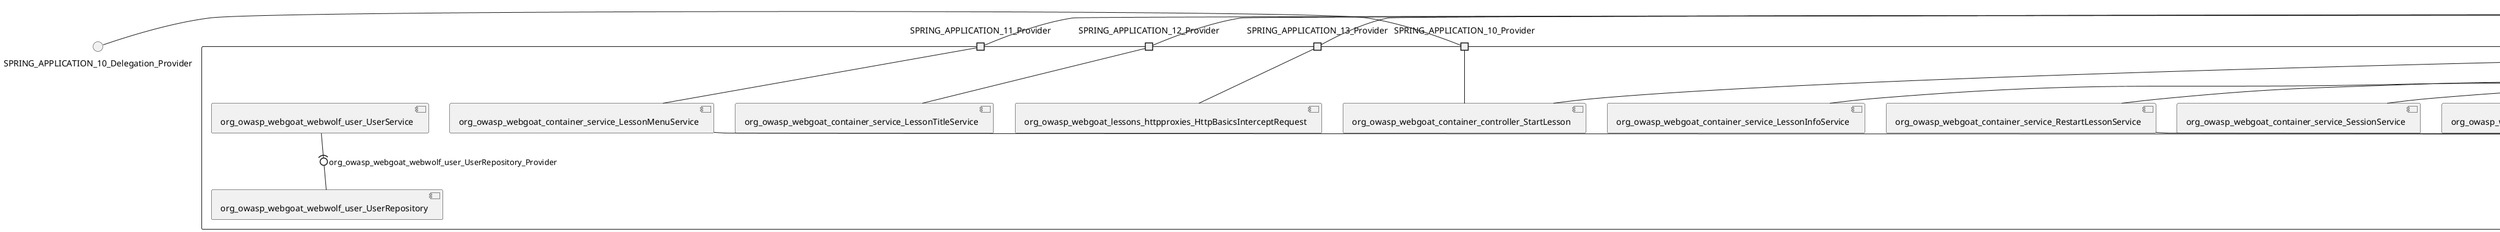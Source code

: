 @startuml
skinparam fixCircleLabelOverlapping true
skinparam componentStyle uml2
() SPRING_APPLICATION_10_Delegation_Provider
() SPRING_APPLICATION_11_Delegation_Provider
() SPRING_APPLICATION_12_Delegation_Provider
() SPRING_APPLICATION_13_Delegation_Provider
() SPRING_APPLICATION_14_Delegation_Provider
() SPRING_APPLICATION_15_Delegation_Provider
() SPRING_APPLICATION_16_Delegation_Provider
() SPRING_APPLICATION_2_Delegation_Provider
() SPRING_APPLICATION_3_Delegation_Provider
() SPRING_APPLICATION_4_Delegation_Provider
() SPRING_APPLICATION_5_Delegation_Provider
() SPRING_APPLICATION_6_Delegation_Provider
() SPRING_APPLICATION_7_Delegation_Provider
() SPRING_APPLICATION_8_Delegation_Provider
() SPRING_APPLICATION_9_Delegation_Provider
() SPRING_APPLICATION_BypassRestrictions_FieldRestrictions_POST_Delegation_Provider
() SPRING_APPLICATION_BypassRestrictions_frontendValidation_POST_Delegation_Provider
() SPRING_APPLICATION_ChromeDevTools_dummy_POST_Delegation_Provider
() SPRING_APPLICATION_ChromeDevTools_network_POST_Delegation_Provider
() SPRING_APPLICATION_CrossSiteScriptingStored_stored_xss_POST_Delegation_Provider
() SPRING_APPLICATION_CrossSiteScriptingStored_stored_xss_follow_up_POST_Delegation_Provider
() SPRING_APPLICATION_CrossSiteScripting_attack1_POST_Delegation_Provider
() SPRING_APPLICATION_CrossSiteScripting_attack3_POST_Delegation_Provider
() SPRING_APPLICATION_CrossSiteScripting_attack4_POST_Delegation_Provider
() SPRING_APPLICATION_CrossSiteScripting_attack5a_GET_Delegation_Provider
() SPRING_APPLICATION_CrossSiteScripting_attack6a_POST_Delegation_Provider
() SPRING_APPLICATION_CrossSiteScripting_dom_follow_up_POST_Delegation_Provider
() SPRING_APPLICATION_CrossSiteScripting_phone_home_xss_POST_Delegation_Provider
() SPRING_APPLICATION_CrossSiteScripting_quiz_GET_POST_Delegation_Provider
() SPRING_APPLICATION_Delegation_Provider
() SPRING_APPLICATION_GET_10_Delegation_Provider
() SPRING_APPLICATION_GET_11_Delegation_Provider
() SPRING_APPLICATION_GET_2_Delegation_Provider
() SPRING_APPLICATION_GET_3_Delegation_Provider
() SPRING_APPLICATION_GET_4_Delegation_Provider
() SPRING_APPLICATION_GET_5_Delegation_Provider
() SPRING_APPLICATION_GET_6_Delegation_Provider
() SPRING_APPLICATION_GET_7_Delegation_Provider
() SPRING_APPLICATION_GET_8_Delegation_Provider
() SPRING_APPLICATION_GET_9_Delegation_Provider
() SPRING_APPLICATION_GET_Delegation_Provider
() SPRING_APPLICATION_HtmlTampering_task_POST_Delegation_Provider
() SPRING_APPLICATION_HttpBasics_attack1_POST_Delegation_Provider
() SPRING_APPLICATION_HttpBasics_attack2_POST_Delegation_Provider
() SPRING_APPLICATION_IDOR_diff_attributes_POST_Delegation_Provider
() SPRING_APPLICATION_IDOR_login_POST_Delegation_Provider
() SPRING_APPLICATION_IDOR_profile_alt_path_POST_Delegation_Provider
() SPRING_APPLICATION_InsecureDeserialization_task_POST_Delegation_Provider
() SPRING_APPLICATION_InsecureLogin_Delegation_Provider
() SPRING_APPLICATION_JWT_decode_POST_Delegation_Provider
() SPRING_APPLICATION_JWT_jku_Delegation_Provider
() SPRING_APPLICATION_JWT_kid_Delegation_Provider
() SPRING_APPLICATION_JWT_quiz_GET_POST_Delegation_Provider
() SPRING_APPLICATION_JWT_refresh_Delegation_Provider
() SPRING_APPLICATION_JWT_secret_POST_Delegation_Provider
() SPRING_APPLICATION_JWT_votings_Delegation_Provider
() SPRING_APPLICATION_LogSpoofing_log_bleeding_POST_Delegation_Provider
() SPRING_APPLICATION_LogSpoofing_log_spoofing_POST_Delegation_Provider
() SPRING_APPLICATION_POST_10_Delegation_Provider
() SPRING_APPLICATION_POST_11_Delegation_Provider
() SPRING_APPLICATION_POST_12_Delegation_Provider
() SPRING_APPLICATION_POST_13_Delegation_Provider
() SPRING_APPLICATION_POST_14_Delegation_Provider
() SPRING_APPLICATION_POST_15_Delegation_Provider
() SPRING_APPLICATION_POST_16_Delegation_Provider
() SPRING_APPLICATION_POST_17_Delegation_Provider
() SPRING_APPLICATION_POST_18_Delegation_Provider
() SPRING_APPLICATION_POST_2_Delegation_Provider
() SPRING_APPLICATION_POST_3_Delegation_Provider
() SPRING_APPLICATION_POST_4_Delegation_Provider
() SPRING_APPLICATION_POST_5_Delegation_Provider
() SPRING_APPLICATION_POST_6_Delegation_Provider
() SPRING_APPLICATION_POST_7_Delegation_Provider
() SPRING_APPLICATION_POST_8_Delegation_Provider
() SPRING_APPLICATION_POST_9_Delegation_Provider
() SPRING_APPLICATION_POST_Delegation_Provider
() SPRING_APPLICATION_PUT_Delegation_Provider
() SPRING_APPLICATION_PasswordReset_ForgotPassword_create_password_reset_link_POST_Delegation_Provider
() SPRING_APPLICATION_PasswordReset_SecurityQuestions_POST_Delegation_Provider
() SPRING_APPLICATION_PasswordReset_reset_Delegation_Provider
() SPRING_APPLICATION_PasswordReset_simple_mail_reset_POST_Delegation_Provider
() SPRING_APPLICATION_PathTraversal_profile_picture_GET_Delegation_Provider
() SPRING_APPLICATION_PathTraversal_profile_picture_fix_GET_Delegation_Provider
() SPRING_APPLICATION_PathTraversal_profile_upload_POST_Delegation_Provider
() SPRING_APPLICATION_PathTraversal_profile_upload_fix_POST_Delegation_Provider
() SPRING_APPLICATION_PathTraversal_profile_upload_remove_user_input_POST_Delegation_Provider
() SPRING_APPLICATION_PathTraversal_random_POST_Delegation_Provider
() SPRING_APPLICATION_PathTraversal_random_picture_GET_Delegation_Provider
() SPRING_APPLICATION_PathTraversal_zip_slip_Delegation_Provider
() SPRING_APPLICATION_SSRF_task1_POST_Delegation_Provider
() SPRING_APPLICATION_SSRF_task2_POST_Delegation_Provider
() SPRING_APPLICATION_SecurePasswords_assignment_POST_Delegation_Provider
() SPRING_APPLICATION_SqlInjectionAdvanced_attack6a_POST_Delegation_Provider
() SPRING_APPLICATION_SqlInjectionAdvanced_attack6b_POST_Delegation_Provider
() SPRING_APPLICATION_SqlInjectionAdvanced_challenge_Login_POST_Delegation_Provider
() SPRING_APPLICATION_SqlInjectionAdvanced_challenge_PUT_Delegation_Provider
() SPRING_APPLICATION_SqlInjectionAdvanced_quiz_GET_POST_Delegation_Provider
() SPRING_APPLICATION_SqlInjectionMitigations_attack10a_POST_Delegation_Provider
() SPRING_APPLICATION_SqlInjectionMitigations_attack10b_POST_Delegation_Provider
() SPRING_APPLICATION_SqlInjectionMitigations_attack12a_POST_Delegation_Provider
() SPRING_APPLICATION_SqlInjectionMitigations_servers_GET_Delegation_Provider
() SPRING_APPLICATION_SqlInjection_assignment5a_POST_Delegation_Provider
() SPRING_APPLICATION_SqlInjection_assignment5b_POST_Delegation_Provider
() SPRING_APPLICATION_SqlInjection_attack10_POST_Delegation_Provider
() SPRING_APPLICATION_SqlInjection_attack2_POST_Delegation_Provider
() SPRING_APPLICATION_SqlInjection_attack3_POST_Delegation_Provider
() SPRING_APPLICATION_SqlInjection_attack4_POST_Delegation_Provider
() SPRING_APPLICATION_SqlInjection_attack5_POST_Delegation_Provider
() SPRING_APPLICATION_SqlInjection_attack8_POST_Delegation_Provider
() SPRING_APPLICATION_SqlInjection_attack9_POST_Delegation_Provider
() SPRING_APPLICATION_SqlOnlyInputValidationOnKeywords_attack_POST_Delegation_Provider
() SPRING_APPLICATION_SqlOnlyInputValidation_attack_POST_Delegation_Provider
() SPRING_APPLICATION_VulnerableComponents_attack1_POST_Delegation_Provider
() SPRING_APPLICATION_WebWolf_GET_Delegation_Provider
() SPRING_APPLICATION_WebWolf_landing_Delegation_Provider
() SPRING_APPLICATION_WebWolf_mail_Delegation_Provider
() SPRING_APPLICATION_challenge_1_POST_Delegation_Provider
() SPRING_APPLICATION_challenge_5_POST_Delegation_Provider
() SPRING_APPLICATION_challenge_7_Delegation_Provider
() SPRING_APPLICATION_challenge_8_Delegation_Provider
() SPRING_APPLICATION_challenge_logo_Delegation_Provider
() SPRING_APPLICATION_cia_quiz_GET_POST_Delegation_Provider
() SPRING_APPLICATION_clientSideFiltering_attack1_POST_Delegation_Provider
() SPRING_APPLICATION_clientSideFiltering_challenge_store_coupons_GET_Delegation_Provider
() SPRING_APPLICATION_clientSideFiltering_getItForFree_POST_Delegation_Provider
() SPRING_APPLICATION_clientSideFiltering_salaries_GET_Delegation_Provider
() SPRING_APPLICATION_crypto_encoding_basic_auth_POST_Delegation_Provider
() SPRING_APPLICATION_crypto_encoding_xor_POST_Delegation_Provider
() SPRING_APPLICATION_crypto_hashing_POST_Delegation_Provider
() SPRING_APPLICATION_crypto_secure_defaults_POST_Delegation_Provider
() SPRING_APPLICATION_crypto_signing_verify_POST_Delegation_Provider
() SPRING_APPLICATION_csrf_feedback_message_POST_Delegation_Provider
() SPRING_APPLICATION_csrf_review_POST_Delegation_Provider
() SPRING_APPLICATION_files_GET_Delegation_Provider
() SPRING_APPLICATION_fileupload_POST_Delegation_Provider
() SPRING_APPLICATION_jwt_Delegation_Provider
() SPRING_APPLICATION_landing_Delegation_Provider
() SPRING_APPLICATION_lesson_template_Delegation_Provider
() SPRING_APPLICATION_login_oauth_mvc_GET_Delegation_Provider
() SPRING_APPLICATION_mail_DELETE_GET_POST_Delegation_Provider
() SPRING_APPLICATION_register_mvc_POST_Delegation_Provider
() SPRING_APPLICATION_registration_GET_Delegation_Provider
() SPRING_APPLICATION_requests_GET_Delegation_Provider
() SPRING_APPLICATION_scoreboard_data_GET_Delegation_Provider
() SPRING_APPLICATION_server_directory_GET_Delegation_Provider
() SPRING_APPLICATION_service_debug_labels_mvc_Delegation_Provider
() SPRING_APPLICATION_service_lessonoverview_mvc_Delegation_Provider
() SPRING_APPLICATION_xxe_comments_GET_Delegation_Provider
rectangle System {
[org_owasp_webgoat_container_HammerHead] [[webgoat-webgoat.repository#_7PZHOoBlEe--T-Z-gVeZdA]]
[org_owasp_webgoat_container_WebWolfRedirect] [[webgoat-webgoat.repository#_7PZHOoBlEe--T-Z-gVeZdA]]
[org_owasp_webgoat_container_controller_StartLesson] [[webgoat-webgoat.repository#_7PZHOoBlEe--T-Z-gVeZdA]]
[org_owasp_webgoat_container_controller_Welcome] [[webgoat-webgoat.repository#_7PZHOoBlEe--T-Z-gVeZdA]]
[org_owasp_webgoat_container_i18n_PluginMessages_Provider] [[webgoat-webgoat.repository#_7PZHOoBlEe--T-Z-gVeZdA]]
[org_owasp_webgoat_container_report_ReportCardController] [[webgoat-webgoat.repository#_7PZHOoBlEe--T-Z-gVeZdA]]
[org_owasp_webgoat_container_service_EnvironmentService] [[webgoat-webgoat.repository#_7PZHOoBlEe--T-Z-gVeZdA]]
[org_owasp_webgoat_container_service_HintService] [[webgoat-webgoat.repository#_7PZHOoBlEe--T-Z-gVeZdA]]
[org_owasp_webgoat_container_service_LabelDebugService] [[webgoat-webgoat.repository#_7PZHOoBlEe--T-Z-gVeZdA]]
[org_owasp_webgoat_container_service_LabelService] [[webgoat-webgoat.repository#_7PZHOoBlEe--T-Z-gVeZdA]]
[org_owasp_webgoat_container_service_LessonInfoService] [[webgoat-webgoat.repository#_7PZHOoBlEe--T-Z-gVeZdA]]
[org_owasp_webgoat_container_service_LessonMenuService] [[webgoat-webgoat.repository#_7PZHOoBlEe--T-Z-gVeZdA]]
[org_owasp_webgoat_container_service_LessonProgressService] [[webgoat-webgoat.repository#_7PZHOoBlEe--T-Z-gVeZdA]]
[org_owasp_webgoat_container_service_LessonTitleService] [[webgoat-webgoat.repository#_7PZHOoBlEe--T-Z-gVeZdA]]
[org_owasp_webgoat_container_service_RestartLessonService] [[webgoat-webgoat.repository#_7PZHOoBlEe--T-Z-gVeZdA]]
[org_owasp_webgoat_container_service_SessionService] [[webgoat-webgoat.repository#_7PZHOoBlEe--T-Z-gVeZdA]]
[org_owasp_webgoat_container_session_UserSessionData_Provider] [[webgoat-webgoat.repository#_7PZHOoBlEe--T-Z-gVeZdA]]
[org_owasp_webgoat_container_session_WebSession_Provider] [[webgoat-webgoat.repository#_7PZHOoBlEe--T-Z-gVeZdA]]
[org_owasp_webgoat_container_users_RegistrationController] [[webgoat-webgoat.repository#_7PZHOoBlEe--T-Z-gVeZdA]]
[org_owasp_webgoat_container_users_Scoreboard] [[webgoat-webgoat.repository#_7PZHOoBlEe--T-Z-gVeZdA]]
[org_owasp_webgoat_container_users_UserProgressRepository] [[webgoat-webgoat.repository#_7PZHOoBlEe--T-Z-gVeZdA]]
[org_owasp_webgoat_container_users_UserRepository] [[webgoat-webgoat.repository#_7PZHOoBlEe--T-Z-gVeZdA]]
[org_owasp_webgoat_container_users_UserService] [[webgoat-webgoat.repository#_7PZHOoBlEe--T-Z-gVeZdA]]
[org_owasp_webgoat_lessons_authbypass_VerifyAccount] [[webgoat-webgoat.repository#_7PZHOoBlEe--T-Z-gVeZdA]]
[org_owasp_webgoat_lessons_bypassrestrictions_BypassRestrictionsFieldRestrictions] [[webgoat-webgoat.repository#_7PZHOoBlEe--T-Z-gVeZdA]]
[org_owasp_webgoat_lessons_bypassrestrictions_BypassRestrictionsFrontendValidation] [[webgoat-webgoat.repository#_7PZHOoBlEe--T-Z-gVeZdA]]
[org_owasp_webgoat_lessons_challenges_FlagController] [[webgoat-webgoat.repository#_7PZHOoBlEe--T-Z-gVeZdA]]
[org_owasp_webgoat_lessons_challenges_challenge1_Assignment1] [[webgoat-webgoat.repository#_7PZHOoBlEe--T-Z-gVeZdA]]
[org_owasp_webgoat_lessons_challenges_challenge1_ImageServlet] [[webgoat-webgoat.repository#_7PZHOoBlEe--T-Z-gVeZdA]]
[org_owasp_webgoat_lessons_challenges_challenge5_Assignment5] [[webgoat-webgoat.repository#_7PZHOoBlEe--T-Z-gVeZdA]]
[org_owasp_webgoat_lessons_challenges_challenge7_Assignment7] [[webgoat-webgoat.repository#_7PZHOoBlEe--T-Z-gVeZdA]]
[org_owasp_webgoat_lessons_challenges_challenge8_Assignment8] [[webgoat-webgoat.repository#_7PZHOoBlEe--T-Z-gVeZdA]]
[org_owasp_webgoat_lessons_chromedevtools_NetworkDummy] [[webgoat-webgoat.repository#_7PZHOoBlEe--T-Z-gVeZdA]]
[org_owasp_webgoat_lessons_chromedevtools_NetworkLesson] [[webgoat-webgoat.repository#_7PZHOoBlEe--T-Z-gVeZdA]]
[org_owasp_webgoat_lessons_cia_CIAQuiz] [[webgoat-webgoat.repository#_7PZHOoBlEe--T-Z-gVeZdA]]
[org_owasp_webgoat_lessons_clientsidefiltering_ClientSideFilteringAssignment] [[webgoat-webgoat.repository#_7PZHOoBlEe--T-Z-gVeZdA]]
[org_owasp_webgoat_lessons_clientsidefiltering_ClientSideFilteringFreeAssignment] [[webgoat-webgoat.repository#_7PZHOoBlEe--T-Z-gVeZdA]]
[org_owasp_webgoat_lessons_clientsidefiltering_Salaries] [[webgoat-webgoat.repository#_7PZHOoBlEe--T-Z-gVeZdA]]
[org_owasp_webgoat_lessons_clientsidefiltering_ShopEndpoint] [[webgoat-webgoat.repository#_7PZHOoBlEe--T-Z-gVeZdA]]
[org_owasp_webgoat_lessons_cryptography_EncodingAssignment] [[webgoat-webgoat.repository#_7PZHOoBlEe--T-Z-gVeZdA]]
[org_owasp_webgoat_lessons_cryptography_HashingAssignment] [[webgoat-webgoat.repository#_7PZHOoBlEe--T-Z-gVeZdA]]
[org_owasp_webgoat_lessons_cryptography_SecureDefaultsAssignment] [[webgoat-webgoat.repository#_7PZHOoBlEe--T-Z-gVeZdA]]
[org_owasp_webgoat_lessons_cryptography_SigningAssignment] [[webgoat-webgoat.repository#_7PZHOoBlEe--T-Z-gVeZdA]]
[org_owasp_webgoat_lessons_cryptography_XOREncodingAssignment] [[webgoat-webgoat.repository#_7PZHOoBlEe--T-Z-gVeZdA]]
[org_owasp_webgoat_lessons_csrf_CSRFConfirmFlag1] [[webgoat-webgoat.repository#_7PZHOoBlEe--T-Z-gVeZdA]]
[org_owasp_webgoat_lessons_csrf_CSRFFeedback] [[webgoat-webgoat.repository#_7PZHOoBlEe--T-Z-gVeZdA]]
[org_owasp_webgoat_lessons_csrf_CSRFGetFlag] [[webgoat-webgoat.repository#_7PZHOoBlEe--T-Z-gVeZdA]]
[org_owasp_webgoat_lessons_csrf_CSRFLogin] [[webgoat-webgoat.repository#_7PZHOoBlEe--T-Z-gVeZdA]]
[org_owasp_webgoat_lessons_csrf_ForgedReviews] [[webgoat-webgoat.repository#_7PZHOoBlEe--T-Z-gVeZdA]]
[org_owasp_webgoat_lessons_csrf_ObjectMapper_Provider] [[webgoat-webgoat.repository#_7PZHOoBlEe--T-Z-gVeZdA]]
[org_owasp_webgoat_lessons_deserialization_InsecureDeserializationTask] [[webgoat-webgoat.repository#_7PZHOoBlEe--T-Z-gVeZdA]]
[org_owasp_webgoat_lessons_hijacksession_HijackSessionAssignment] [[webgoat-webgoat.repository#_7PZHOoBlEe--T-Z-gVeZdA]]
[org_owasp_webgoat_lessons_hijacksession_cas_HijackSessionAuthenticationProvider] [[webgoat-webgoat.repository#_7PZHOoBlEe--T-Z-gVeZdA]]
[org_owasp_webgoat_lessons_htmltampering_HtmlTamperingTask] [[webgoat-webgoat.repository#_7PZHOoBlEe--T-Z-gVeZdA]]
[org_owasp_webgoat_lessons_httpbasics_HttpBasicsLesson] [[webgoat-webgoat.repository#_7PZHOoBlEe--T-Z-gVeZdA]]
[org_owasp_webgoat_lessons_httpbasics_HttpBasicsQuiz] [[webgoat-webgoat.repository#_7PZHOoBlEe--T-Z-gVeZdA]]
[org_owasp_webgoat_lessons_httpproxies_HttpBasicsInterceptRequest] [[webgoat-webgoat.repository#_7PZHOoBlEe--T-Z-gVeZdA]]
[org_owasp_webgoat_lessons_idor_IDORDiffAttributes] [[webgoat-webgoat.repository#_7PZHOoBlEe--T-Z-gVeZdA]]
[org_owasp_webgoat_lessons_idor_IDOREditOtherProfile] [[webgoat-webgoat.repository#_7PZHOoBlEe--T-Z-gVeZdA]]
[org_owasp_webgoat_lessons_idor_IDORLogin] [[webgoat-webgoat.repository#_7PZHOoBlEe--T-Z-gVeZdA]]
[org_owasp_webgoat_lessons_idor_IDORViewOtherProfile] [[webgoat-webgoat.repository#_7PZHOoBlEe--T-Z-gVeZdA]]
[org_owasp_webgoat_lessons_idor_IDORViewOwnProfile] [[webgoat-webgoat.repository#_7PZHOoBlEe--T-Z-gVeZdA]]
[org_owasp_webgoat_lessons_idor_IDORViewOwnProfileAltUrl] [[webgoat-webgoat.repository#_7PZHOoBlEe--T-Z-gVeZdA]]
[org_owasp_webgoat_lessons_insecurelogin_InsecureLoginTask] [[webgoat-webgoat.repository#_7PZHOoBlEe--T-Z-gVeZdA]]
[org_owasp_webgoat_lessons_jwt_JWTDecodeEndpoint] [[webgoat-webgoat.repository#_7PZHOoBlEe--T-Z-gVeZdA]]
[org_owasp_webgoat_lessons_jwt_JWTQuiz] [[webgoat-webgoat.repository#_7PZHOoBlEe--T-Z-gVeZdA]]
[org_owasp_webgoat_lessons_jwt_JWTRefreshEndpoint] [[webgoat-webgoat.repository#_7PZHOoBlEe--T-Z-gVeZdA]]
[org_owasp_webgoat_lessons_jwt_JWTSecretKeyEndpoint] [[webgoat-webgoat.repository#_7PZHOoBlEe--T-Z-gVeZdA]]
[org_owasp_webgoat_lessons_jwt_JWTVotesEndpoint] [[webgoat-webgoat.repository#_7PZHOoBlEe--T-Z-gVeZdA]]
[org_owasp_webgoat_lessons_jwt_claimmisuse_JWTHeaderJKUEndpoint] [[webgoat-webgoat.repository#_7PZHOoBlEe--T-Z-gVeZdA]]
[org_owasp_webgoat_lessons_jwt_claimmisuse_JWTHeaderKIDEndpoint] [[webgoat-webgoat.repository#_7PZHOoBlEe--T-Z-gVeZdA]]
[org_owasp_webgoat_lessons_lessontemplate_SampleAttack] [[webgoat-webgoat.repository#_7PZHOoBlEe--T-Z-gVeZdA]]
[org_owasp_webgoat_lessons_logging_LogBleedingTask] [[webgoat-webgoat.repository#_7PZHOoBlEe--T-Z-gVeZdA]]
[org_owasp_webgoat_lessons_logging_LogSpoofingTask] [[webgoat-webgoat.repository#_7PZHOoBlEe--T-Z-gVeZdA]]
[org_owasp_webgoat_lessons_missingac_MissingFunctionACHiddenMenus] [[webgoat-webgoat.repository#_7PZHOoBlEe--T-Z-gVeZdA]]
[org_owasp_webgoat_lessons_missingac_MissingFunctionACUsers] [[webgoat-webgoat.repository#_7PZHOoBlEe--T-Z-gVeZdA]]
[org_owasp_webgoat_lessons_missingac_MissingFunctionACYourHash] [[webgoat-webgoat.repository#_7PZHOoBlEe--T-Z-gVeZdA]]
[org_owasp_webgoat_lessons_missingac_MissingFunctionACYourHashAdmin] [[webgoat-webgoat.repository#_7PZHOoBlEe--T-Z-gVeZdA]]
[org_owasp_webgoat_lessons_passwordreset_QuestionsAssignment] [[webgoat-webgoat.repository#_7PZHOoBlEe--T-Z-gVeZdA]]
[org_owasp_webgoat_lessons_passwordreset_ResetLinkAssignment] [[webgoat-webgoat.repository#_7PZHOoBlEe--T-Z-gVeZdA]]
[org_owasp_webgoat_lessons_passwordreset_ResetLinkAssignmentForgotPassword] [[webgoat-webgoat.repository#_7PZHOoBlEe--T-Z-gVeZdA]]
[org_owasp_webgoat_lessons_passwordreset_SecurityQuestionAssignment] [[webgoat-webgoat.repository#_7PZHOoBlEe--T-Z-gVeZdA]]
[org_owasp_webgoat_lessons_passwordreset_SimpleMailAssignment] [[webgoat-webgoat.repository#_7PZHOoBlEe--T-Z-gVeZdA]]
[org_owasp_webgoat_lessons_passwordreset_TriedQuestions] [[webgoat-webgoat.repository#_7PZHOoBlEe--T-Z-gVeZdA]]
[org_owasp_webgoat_lessons_pathtraversal_ProfileUpload] [[webgoat-webgoat.repository#_7PZHOoBlEe--T-Z-gVeZdA]]
[org_owasp_webgoat_lessons_pathtraversal_ProfileUploadFix] [[webgoat-webgoat.repository#_7PZHOoBlEe--T-Z-gVeZdA]]
[org_owasp_webgoat_lessons_pathtraversal_ProfileUploadRemoveUserInput] [[webgoat-webgoat.repository#_7PZHOoBlEe--T-Z-gVeZdA]]
[org_owasp_webgoat_lessons_pathtraversal_ProfileUploadRetrieval] [[webgoat-webgoat.repository#_7PZHOoBlEe--T-Z-gVeZdA]]
[org_owasp_webgoat_lessons_pathtraversal_ProfileZipSlip] [[webgoat-webgoat.repository#_7PZHOoBlEe--T-Z-gVeZdA]]
[org_owasp_webgoat_lessons_securepasswords_SecurePasswordsAssignment] [[webgoat-webgoat.repository#_7PZHOoBlEe--T-Z-gVeZdA]]
[org_owasp_webgoat_lessons_spoofcookie_SpoofCookieAssignment] [[webgoat-webgoat.repository#_7PZHOoBlEe--T-Z-gVeZdA]]
[org_owasp_webgoat_lessons_sqlinjection_advanced_SqlInjectionChallenge] [[webgoat-webgoat.repository#_7PZHOoBlEe--T-Z-gVeZdA]]
[org_owasp_webgoat_lessons_sqlinjection_advanced_SqlInjectionChallengeLogin] [[webgoat-webgoat.repository#_7PZHOoBlEe--T-Z-gVeZdA]]
[org_owasp_webgoat_lessons_sqlinjection_advanced_SqlInjectionLesson6a] [[webgoat-webgoat.repository#_7PZHOoBlEe--T-Z-gVeZdA]]
[org_owasp_webgoat_lessons_sqlinjection_advanced_SqlInjectionLesson6b] [[webgoat-webgoat.repository#_7PZHOoBlEe--T-Z-gVeZdA]]
[org_owasp_webgoat_lessons_sqlinjection_advanced_SqlInjectionQuiz] [[webgoat-webgoat.repository#_7PZHOoBlEe--T-Z-gVeZdA]]
[org_owasp_webgoat_lessons_sqlinjection_introduction_SqlInjectionLesson10] [[webgoat-webgoat.repository#_7PZHOoBlEe--T-Z-gVeZdA]]
[org_owasp_webgoat_lessons_sqlinjection_introduction_SqlInjectionLesson2] [[webgoat-webgoat.repository#_7PZHOoBlEe--T-Z-gVeZdA]]
[org_owasp_webgoat_lessons_sqlinjection_introduction_SqlInjectionLesson3] [[webgoat-webgoat.repository#_7PZHOoBlEe--T-Z-gVeZdA]]
[org_owasp_webgoat_lessons_sqlinjection_introduction_SqlInjectionLesson4] [[webgoat-webgoat.repository#_7PZHOoBlEe--T-Z-gVeZdA]]
[org_owasp_webgoat_lessons_sqlinjection_introduction_SqlInjectionLesson5] [[webgoat-webgoat.repository#_7PZHOoBlEe--T-Z-gVeZdA]]
[org_owasp_webgoat_lessons_sqlinjection_introduction_SqlInjectionLesson5a] [[webgoat-webgoat.repository#_7PZHOoBlEe--T-Z-gVeZdA]]
[org_owasp_webgoat_lessons_sqlinjection_introduction_SqlInjectionLesson5b] [[webgoat-webgoat.repository#_7PZHOoBlEe--T-Z-gVeZdA]]
[org_owasp_webgoat_lessons_sqlinjection_introduction_SqlInjectionLesson8] [[webgoat-webgoat.repository#_7PZHOoBlEe--T-Z-gVeZdA]]
[org_owasp_webgoat_lessons_sqlinjection_introduction_SqlInjectionLesson9] [[webgoat-webgoat.repository#_7PZHOoBlEe--T-Z-gVeZdA]]
[org_owasp_webgoat_lessons_sqlinjection_mitigation_Servers] [[webgoat-webgoat.repository#_7PZHOoBlEe--T-Z-gVeZdA]]
[org_owasp_webgoat_lessons_sqlinjection_mitigation_SqlInjectionLesson10a] [[webgoat-webgoat.repository#_7PZHOoBlEe--T-Z-gVeZdA]]
[org_owasp_webgoat_lessons_sqlinjection_mitigation_SqlInjectionLesson10b] [[webgoat-webgoat.repository#_7PZHOoBlEe--T-Z-gVeZdA]]
[org_owasp_webgoat_lessons_sqlinjection_mitigation_SqlInjectionLesson13] [[webgoat-webgoat.repository#_7PZHOoBlEe--T-Z-gVeZdA]]
[org_owasp_webgoat_lessons_sqlinjection_mitigation_SqlOnlyInputValidation] [[webgoat-webgoat.repository#_7PZHOoBlEe--T-Z-gVeZdA]]
[org_owasp_webgoat_lessons_sqlinjection_mitigation_SqlOnlyInputValidationOnKeywords] [[webgoat-webgoat.repository#_7PZHOoBlEe--T-Z-gVeZdA]]
[org_owasp_webgoat_lessons_ssrf_SSRFTask1] [[webgoat-webgoat.repository#_7PZHOoBlEe--T-Z-gVeZdA]]
[org_owasp_webgoat_lessons_ssrf_SSRFTask2] [[webgoat-webgoat.repository#_7PZHOoBlEe--T-Z-gVeZdA]]
[org_owasp_webgoat_lessons_vulnerablecomponents_VulnerableComponentsLesson] [[webgoat-webgoat.repository#_7PZHOoBlEe--T-Z-gVeZdA]]
[org_owasp_webgoat_lessons_webwolfintroduction_LandingAssignment] [[webgoat-webgoat.repository#_7PZHOoBlEe--T-Z-gVeZdA]]
[org_owasp_webgoat_lessons_webwolfintroduction_MailAssignment] [[webgoat-webgoat.repository#_7PZHOoBlEe--T-Z-gVeZdA]]
[org_owasp_webgoat_lessons_xss_CrossSiteScriptingLesson1] [[webgoat-webgoat.repository#_7PZHOoBlEe--T-Z-gVeZdA]]
[org_owasp_webgoat_lessons_xss_CrossSiteScriptingLesson3] [[webgoat-webgoat.repository#_7PZHOoBlEe--T-Z-gVeZdA]]
[org_owasp_webgoat_lessons_xss_CrossSiteScriptingLesson4] [[webgoat-webgoat.repository#_7PZHOoBlEe--T-Z-gVeZdA]]
[org_owasp_webgoat_lessons_xss_CrossSiteScriptingLesson5a] [[webgoat-webgoat.repository#_7PZHOoBlEe--T-Z-gVeZdA]]
[org_owasp_webgoat_lessons_xss_CrossSiteScriptingLesson6a] [[webgoat-webgoat.repository#_7PZHOoBlEe--T-Z-gVeZdA]]
[org_owasp_webgoat_lessons_xss_CrossSiteScriptingQuiz] [[webgoat-webgoat.repository#_7PZHOoBlEe--T-Z-gVeZdA]]
[org_owasp_webgoat_lessons_xss_DOMCrossSiteScripting] [[webgoat-webgoat.repository#_7PZHOoBlEe--T-Z-gVeZdA]]
[org_owasp_webgoat_lessons_xss_DOMCrossSiteScriptingVerifier] [[webgoat-webgoat.repository#_7PZHOoBlEe--T-Z-gVeZdA]]
[org_owasp_webgoat_lessons_xss_stored_StoredCrossSiteScriptingVerifier] [[webgoat-webgoat.repository#_7PZHOoBlEe--T-Z-gVeZdA]]
[org_owasp_webgoat_lessons_xss_stored_StoredXssComments] [[webgoat-webgoat.repository#_7PZHOoBlEe--T-Z-gVeZdA]]
[org_owasp_webgoat_lessons_xxe_BlindSendFileAssignment] [[webgoat-webgoat.repository#_7PZHOoBlEe--T-Z-gVeZdA]]
[org_owasp_webgoat_lessons_xxe_CommentsCache] [[webgoat-webgoat.repository#_7PZHOoBlEe--T-Z-gVeZdA]]
[org_owasp_webgoat_lessons_xxe_CommentsEndpoint] [[webgoat-webgoat.repository#_7PZHOoBlEe--T-Z-gVeZdA]]
[org_owasp_webgoat_lessons_xxe_ContentTypeAssignment] [[webgoat-webgoat.repository#_7PZHOoBlEe--T-Z-gVeZdA]]
[org_owasp_webgoat_lessons_xxe_SimpleXXE] [[webgoat-webgoat.repository#_7PZHOoBlEe--T-Z-gVeZdA]]
[org_owasp_webgoat_webwolf_FileServer] [[webgoat-webgoat.repository#_7PZHOoBlEe--T-Z-gVeZdA]]
[org_owasp_webgoat_webwolf_jwt_JWTController] [[webgoat-webgoat.repository#_7PZHOoBlEe--T-Z-gVeZdA]]
[org_owasp_webgoat_webwolf_mailbox_MailboxController] [[webgoat-webgoat.repository#_7PZHOoBlEe--T-Z-gVeZdA]]
[org_owasp_webgoat_webwolf_mailbox_MailboxRepository] [[webgoat-webgoat.repository#_7PZHOoBlEe--T-Z-gVeZdA]]
[org_owasp_webgoat_webwolf_requests_LandingPage] [[webgoat-webgoat.repository#_7PZHOoBlEe--T-Z-gVeZdA]]
[org_owasp_webgoat_webwolf_requests_Requests] [[webgoat-webgoat.repository#_7PZHOoBlEe--T-Z-gVeZdA]]
[org_owasp_webgoat_webwolf_user_UserRepository] [[webgoat-webgoat.repository#_7PZHOoBlEe--T-Z-gVeZdA]]
[org_owasp_webgoat_webwolf_user_UserService] [[webgoat-webgoat.repository#_7PZHOoBlEe--T-Z-gVeZdA]]
port SPRING_APPLICATION_10_Provider
SPRING_APPLICATION_10_Delegation_Provider - SPRING_APPLICATION_10_Provider
SPRING_APPLICATION_10_Provider - [org_owasp_webgoat_container_controller_StartLesson]
port SPRING_APPLICATION_11_Provider
SPRING_APPLICATION_11_Delegation_Provider - SPRING_APPLICATION_11_Provider
SPRING_APPLICATION_11_Provider - [org_owasp_webgoat_container_service_LessonMenuService]
port SPRING_APPLICATION_12_Provider
SPRING_APPLICATION_12_Delegation_Provider - SPRING_APPLICATION_12_Provider
SPRING_APPLICATION_12_Provider - [org_owasp_webgoat_container_service_LessonTitleService]
port SPRING_APPLICATION_13_Provider
SPRING_APPLICATION_13_Delegation_Provider - SPRING_APPLICATION_13_Provider
SPRING_APPLICATION_13_Provider - [org_owasp_webgoat_lessons_httpproxies_HttpBasicsInterceptRequest]
port SPRING_APPLICATION_14_Provider
SPRING_APPLICATION_14_Delegation_Provider - SPRING_APPLICATION_14_Provider
SPRING_APPLICATION_14_Provider - [org_owasp_webgoat_container_service_LessonInfoService]
port SPRING_APPLICATION_15_Provider
SPRING_APPLICATION_15_Delegation_Provider - SPRING_APPLICATION_15_Provider
SPRING_APPLICATION_15_Provider - [org_owasp_webgoat_container_service_RestartLessonService]
port SPRING_APPLICATION_16_Provider
SPRING_APPLICATION_16_Delegation_Provider - SPRING_APPLICATION_16_Provider
SPRING_APPLICATION_16_Provider - [org_owasp_webgoat_container_controller_StartLesson]
port SPRING_APPLICATION_2_Provider
SPRING_APPLICATION_2_Delegation_Provider - SPRING_APPLICATION_2_Provider
SPRING_APPLICATION_2_Provider - [org_owasp_webgoat_webwolf_FileServer]
port SPRING_APPLICATION_3_Provider
SPRING_APPLICATION_3_Delegation_Provider - SPRING_APPLICATION_3_Provider
SPRING_APPLICATION_3_Provider - [org_owasp_webgoat_container_service_SessionService]
port SPRING_APPLICATION_4_Provider
SPRING_APPLICATION_4_Delegation_Provider - SPRING_APPLICATION_4_Provider
SPRING_APPLICATION_4_Provider - [org_owasp_webgoat_container_HammerHead]
port SPRING_APPLICATION_5_Provider
SPRING_APPLICATION_5_Delegation_Provider - SPRING_APPLICATION_5_Provider
SPRING_APPLICATION_5_Provider - [org_owasp_webgoat_lessons_jwt_JWTSecretKeyEndpoint]
port SPRING_APPLICATION_6_Provider
SPRING_APPLICATION_6_Delegation_Provider - SPRING_APPLICATION_6_Provider
SPRING_APPLICATION_6_Provider - [org_owasp_webgoat_lessons_cryptography_HashingAssignment]
port SPRING_APPLICATION_7_Provider
SPRING_APPLICATION_7_Delegation_Provider - SPRING_APPLICATION_7_Provider
SPRING_APPLICATION_7_Provider - [org_owasp_webgoat_lessons_cryptography_HashingAssignment]
port SPRING_APPLICATION_8_Provider
SPRING_APPLICATION_8_Delegation_Provider - SPRING_APPLICATION_8_Provider
SPRING_APPLICATION_8_Provider - [org_owasp_webgoat_container_service_LabelDebugService]
port SPRING_APPLICATION_9_Provider
SPRING_APPLICATION_9_Delegation_Provider - SPRING_APPLICATION_9_Provider
SPRING_APPLICATION_9_Provider - [org_owasp_webgoat_lessons_cryptography_SigningAssignment]
port SPRING_APPLICATION_BypassRestrictions_FieldRestrictions_POST_Provider
SPRING_APPLICATION_BypassRestrictions_FieldRestrictions_POST_Delegation_Provider - SPRING_APPLICATION_BypassRestrictions_FieldRestrictions_POST_Provider
SPRING_APPLICATION_BypassRestrictions_FieldRestrictions_POST_Provider - [org_owasp_webgoat_lessons_bypassrestrictions_BypassRestrictionsFieldRestrictions]
port SPRING_APPLICATION_BypassRestrictions_frontendValidation_POST_Provider
SPRING_APPLICATION_BypassRestrictions_frontendValidation_POST_Delegation_Provider - SPRING_APPLICATION_BypassRestrictions_frontendValidation_POST_Provider
SPRING_APPLICATION_BypassRestrictions_frontendValidation_POST_Provider - [org_owasp_webgoat_lessons_bypassrestrictions_BypassRestrictionsFrontendValidation]
port SPRING_APPLICATION_ChromeDevTools_dummy_POST_Provider
SPRING_APPLICATION_ChromeDevTools_dummy_POST_Delegation_Provider - SPRING_APPLICATION_ChromeDevTools_dummy_POST_Provider
SPRING_APPLICATION_ChromeDevTools_dummy_POST_Provider - [org_owasp_webgoat_lessons_chromedevtools_NetworkDummy]
port SPRING_APPLICATION_ChromeDevTools_network_POST_Provider
SPRING_APPLICATION_ChromeDevTools_network_POST_Delegation_Provider - SPRING_APPLICATION_ChromeDevTools_network_POST_Provider
SPRING_APPLICATION_ChromeDevTools_network_POST_Provider - [org_owasp_webgoat_lessons_chromedevtools_NetworkLesson]
port SPRING_APPLICATION_CrossSiteScriptingStored_stored_xss_POST_Provider
SPRING_APPLICATION_CrossSiteScriptingStored_stored_xss_POST_Delegation_Provider - SPRING_APPLICATION_CrossSiteScriptingStored_stored_xss_POST_Provider
SPRING_APPLICATION_CrossSiteScriptingStored_stored_xss_POST_Provider - [org_owasp_webgoat_lessons_xss_stored_StoredXssComments]
port SPRING_APPLICATION_CrossSiteScriptingStored_stored_xss_follow_up_POST_Provider
SPRING_APPLICATION_CrossSiteScriptingStored_stored_xss_follow_up_POST_Delegation_Provider - SPRING_APPLICATION_CrossSiteScriptingStored_stored_xss_follow_up_POST_Provider
SPRING_APPLICATION_CrossSiteScriptingStored_stored_xss_follow_up_POST_Provider - [org_owasp_webgoat_lessons_xss_stored_StoredCrossSiteScriptingVerifier]
port SPRING_APPLICATION_CrossSiteScripting_attack1_POST_Provider
SPRING_APPLICATION_CrossSiteScripting_attack1_POST_Delegation_Provider - SPRING_APPLICATION_CrossSiteScripting_attack1_POST_Provider
SPRING_APPLICATION_CrossSiteScripting_attack1_POST_Provider - [org_owasp_webgoat_lessons_xss_CrossSiteScriptingLesson1]
port SPRING_APPLICATION_CrossSiteScripting_attack3_POST_Provider
SPRING_APPLICATION_CrossSiteScripting_attack3_POST_Delegation_Provider - SPRING_APPLICATION_CrossSiteScripting_attack3_POST_Provider
SPRING_APPLICATION_CrossSiteScripting_attack3_POST_Provider - [org_owasp_webgoat_lessons_xss_CrossSiteScriptingLesson3]
port SPRING_APPLICATION_CrossSiteScripting_attack4_POST_Provider
SPRING_APPLICATION_CrossSiteScripting_attack4_POST_Delegation_Provider - SPRING_APPLICATION_CrossSiteScripting_attack4_POST_Provider
SPRING_APPLICATION_CrossSiteScripting_attack4_POST_Provider - [org_owasp_webgoat_lessons_xss_CrossSiteScriptingLesson4]
port SPRING_APPLICATION_CrossSiteScripting_attack5a_GET_Provider
SPRING_APPLICATION_CrossSiteScripting_attack5a_GET_Delegation_Provider - SPRING_APPLICATION_CrossSiteScripting_attack5a_GET_Provider
SPRING_APPLICATION_CrossSiteScripting_attack5a_GET_Provider - [org_owasp_webgoat_lessons_xss_CrossSiteScriptingLesson5a]
port SPRING_APPLICATION_CrossSiteScripting_attack6a_POST_Provider
SPRING_APPLICATION_CrossSiteScripting_attack6a_POST_Delegation_Provider - SPRING_APPLICATION_CrossSiteScripting_attack6a_POST_Provider
SPRING_APPLICATION_CrossSiteScripting_attack6a_POST_Provider - [org_owasp_webgoat_lessons_xss_CrossSiteScriptingLesson6a]
port SPRING_APPLICATION_CrossSiteScripting_dom_follow_up_POST_Provider
SPRING_APPLICATION_CrossSiteScripting_dom_follow_up_POST_Delegation_Provider - SPRING_APPLICATION_CrossSiteScripting_dom_follow_up_POST_Provider
SPRING_APPLICATION_CrossSiteScripting_dom_follow_up_POST_Provider - [org_owasp_webgoat_lessons_xss_DOMCrossSiteScriptingVerifier]
port SPRING_APPLICATION_CrossSiteScripting_phone_home_xss_POST_Provider
SPRING_APPLICATION_CrossSiteScripting_phone_home_xss_POST_Delegation_Provider - SPRING_APPLICATION_CrossSiteScripting_phone_home_xss_POST_Provider
SPRING_APPLICATION_CrossSiteScripting_phone_home_xss_POST_Provider - [org_owasp_webgoat_lessons_xss_DOMCrossSiteScripting]
port SPRING_APPLICATION_CrossSiteScripting_quiz_GET_POST_Provider
SPRING_APPLICATION_CrossSiteScripting_quiz_GET_POST_Delegation_Provider - SPRING_APPLICATION_CrossSiteScripting_quiz_GET_POST_Provider
SPRING_APPLICATION_CrossSiteScripting_quiz_GET_POST_Provider - [org_owasp_webgoat_lessons_xss_CrossSiteScriptingQuiz]
port SPRING_APPLICATION_Provider
SPRING_APPLICATION_Delegation_Provider - SPRING_APPLICATION_Provider
SPRING_APPLICATION_Provider - [org_owasp_webgoat_lessons_xxe_SimpleXXE]
port SPRING_APPLICATION_GET_10_Provider
SPRING_APPLICATION_GET_10_Delegation_Provider - SPRING_APPLICATION_GET_10_Provider
SPRING_APPLICATION_GET_10_Provider - [org_owasp_webgoat_lessons_idor_IDORViewOwnProfile]
port SPRING_APPLICATION_GET_11_Provider
SPRING_APPLICATION_GET_11_Delegation_Provider - SPRING_APPLICATION_GET_11_Provider
SPRING_APPLICATION_GET_11_Provider - [org_owasp_webgoat_lessons_missingac_MissingFunctionACUsers]
port SPRING_APPLICATION_GET_2_Provider
SPRING_APPLICATION_GET_2_Delegation_Provider - SPRING_APPLICATION_GET_2_Provider
SPRING_APPLICATION_GET_2_Provider - [org_owasp_webgoat_lessons_cryptography_EncodingAssignment]
port SPRING_APPLICATION_GET_3_Provider
SPRING_APPLICATION_GET_3_Delegation_Provider - SPRING_APPLICATION_GET_3_Provider
SPRING_APPLICATION_GET_3_Provider - [org_owasp_webgoat_lessons_spoofcookie_SpoofCookieAssignment]
port SPRING_APPLICATION_GET_4_Provider
SPRING_APPLICATION_GET_4_Delegation_Provider - SPRING_APPLICATION_GET_4_Provider
SPRING_APPLICATION_GET_4_Provider - [org_owasp_webgoat_lessons_csrf_ForgedReviews]
port SPRING_APPLICATION_GET_5_Provider
SPRING_APPLICATION_GET_5_Delegation_Provider - SPRING_APPLICATION_GET_5_Provider
SPRING_APPLICATION_GET_5_Provider - [org_owasp_webgoat_container_service_LabelService]
port SPRING_APPLICATION_GET_6_Provider
SPRING_APPLICATION_GET_6_Delegation_Provider - SPRING_APPLICATION_GET_6_Provider
SPRING_APPLICATION_GET_6_Provider - [org_owasp_webgoat_lessons_idor_IDORViewOtherProfile]
port SPRING_APPLICATION_GET_7_Provider
SPRING_APPLICATION_GET_7_Delegation_Provider - SPRING_APPLICATION_GET_7_Provider
SPRING_APPLICATION_GET_7_Provider - [org_owasp_webgoat_container_service_HintService]
port SPRING_APPLICATION_GET_8_Provider
SPRING_APPLICATION_GET_8_Delegation_Provider - SPRING_APPLICATION_GET_8_Provider
SPRING_APPLICATION_GET_8_Provider - [org_owasp_webgoat_container_report_ReportCardController]
port SPRING_APPLICATION_GET_9_Provider
SPRING_APPLICATION_GET_9_Delegation_Provider - SPRING_APPLICATION_GET_9_Provider
SPRING_APPLICATION_GET_9_Provider - [org_owasp_webgoat_lessons_xss_stored_StoredXssComments]
port SPRING_APPLICATION_GET_Provider
SPRING_APPLICATION_GET_Delegation_Provider - SPRING_APPLICATION_GET_Provider
SPRING_APPLICATION_GET_Provider - [org_owasp_webgoat_container_controller_Welcome]
port SPRING_APPLICATION_HtmlTampering_task_POST_Provider
SPRING_APPLICATION_HtmlTampering_task_POST_Delegation_Provider - SPRING_APPLICATION_HtmlTampering_task_POST_Provider
SPRING_APPLICATION_HtmlTampering_task_POST_Provider - [org_owasp_webgoat_lessons_htmltampering_HtmlTamperingTask]
port SPRING_APPLICATION_HttpBasics_attack1_POST_Provider
SPRING_APPLICATION_HttpBasics_attack1_POST_Delegation_Provider - SPRING_APPLICATION_HttpBasics_attack1_POST_Provider
SPRING_APPLICATION_HttpBasics_attack1_POST_Provider - [org_owasp_webgoat_lessons_httpbasics_HttpBasicsLesson]
port SPRING_APPLICATION_HttpBasics_attack2_POST_Provider
SPRING_APPLICATION_HttpBasics_attack2_POST_Delegation_Provider - SPRING_APPLICATION_HttpBasics_attack2_POST_Provider
SPRING_APPLICATION_HttpBasics_attack2_POST_Provider - [org_owasp_webgoat_lessons_httpbasics_HttpBasicsQuiz]
port SPRING_APPLICATION_IDOR_diff_attributes_POST_Provider
SPRING_APPLICATION_IDOR_diff_attributes_POST_Delegation_Provider - SPRING_APPLICATION_IDOR_diff_attributes_POST_Provider
SPRING_APPLICATION_IDOR_diff_attributes_POST_Provider - [org_owasp_webgoat_lessons_idor_IDORDiffAttributes]
port SPRING_APPLICATION_IDOR_login_POST_Provider
SPRING_APPLICATION_IDOR_login_POST_Delegation_Provider - SPRING_APPLICATION_IDOR_login_POST_Provider
SPRING_APPLICATION_IDOR_login_POST_Provider - [org_owasp_webgoat_lessons_idor_IDORLogin]
port SPRING_APPLICATION_IDOR_profile_alt_path_POST_Provider
SPRING_APPLICATION_IDOR_profile_alt_path_POST_Delegation_Provider - SPRING_APPLICATION_IDOR_profile_alt_path_POST_Provider
SPRING_APPLICATION_IDOR_profile_alt_path_POST_Provider - [org_owasp_webgoat_lessons_idor_IDORViewOwnProfileAltUrl]
port SPRING_APPLICATION_InsecureDeserialization_task_POST_Provider
SPRING_APPLICATION_InsecureDeserialization_task_POST_Delegation_Provider - SPRING_APPLICATION_InsecureDeserialization_task_POST_Provider
SPRING_APPLICATION_InsecureDeserialization_task_POST_Provider - [org_owasp_webgoat_lessons_deserialization_InsecureDeserializationTask]
port SPRING_APPLICATION_InsecureLogin_Provider
SPRING_APPLICATION_InsecureLogin_Delegation_Provider - SPRING_APPLICATION_InsecureLogin_Provider
SPRING_APPLICATION_InsecureLogin_Provider - [org_owasp_webgoat_lessons_insecurelogin_InsecureLoginTask]
port SPRING_APPLICATION_JWT_decode_POST_Provider
SPRING_APPLICATION_JWT_decode_POST_Delegation_Provider - SPRING_APPLICATION_JWT_decode_POST_Provider
SPRING_APPLICATION_JWT_decode_POST_Provider - [org_owasp_webgoat_lessons_jwt_JWTDecodeEndpoint]
port SPRING_APPLICATION_JWT_jku_Provider
SPRING_APPLICATION_JWT_jku_Delegation_Provider - SPRING_APPLICATION_JWT_jku_Provider
SPRING_APPLICATION_JWT_jku_Provider - [org_owasp_webgoat_lessons_jwt_claimmisuse_JWTHeaderJKUEndpoint]
port SPRING_APPLICATION_JWT_kid_Provider
SPRING_APPLICATION_JWT_kid_Delegation_Provider - SPRING_APPLICATION_JWT_kid_Provider
SPRING_APPLICATION_JWT_kid_Provider - [org_owasp_webgoat_lessons_jwt_claimmisuse_JWTHeaderKIDEndpoint]
port SPRING_APPLICATION_JWT_quiz_GET_POST_Provider
SPRING_APPLICATION_JWT_quiz_GET_POST_Delegation_Provider - SPRING_APPLICATION_JWT_quiz_GET_POST_Provider
SPRING_APPLICATION_JWT_quiz_GET_POST_Provider - [org_owasp_webgoat_lessons_jwt_JWTQuiz]
port SPRING_APPLICATION_JWT_refresh_Provider
SPRING_APPLICATION_JWT_refresh_Delegation_Provider - SPRING_APPLICATION_JWT_refresh_Provider
SPRING_APPLICATION_JWT_refresh_Provider - [org_owasp_webgoat_lessons_jwt_JWTRefreshEndpoint]
port SPRING_APPLICATION_JWT_secret_POST_Provider
SPRING_APPLICATION_JWT_secret_POST_Delegation_Provider - SPRING_APPLICATION_JWT_secret_POST_Provider
SPRING_APPLICATION_JWT_secret_POST_Provider - [org_owasp_webgoat_lessons_jwt_JWTSecretKeyEndpoint]
port SPRING_APPLICATION_JWT_votings_Provider
SPRING_APPLICATION_JWT_votings_Delegation_Provider - SPRING_APPLICATION_JWT_votings_Provider
SPRING_APPLICATION_JWT_votings_Provider - [org_owasp_webgoat_lessons_jwt_JWTVotesEndpoint]
port SPRING_APPLICATION_LogSpoofing_log_bleeding_POST_Provider
SPRING_APPLICATION_LogSpoofing_log_bleeding_POST_Delegation_Provider - SPRING_APPLICATION_LogSpoofing_log_bleeding_POST_Provider
SPRING_APPLICATION_LogSpoofing_log_bleeding_POST_Provider - [org_owasp_webgoat_lessons_logging_LogBleedingTask]
port SPRING_APPLICATION_LogSpoofing_log_spoofing_POST_Provider
SPRING_APPLICATION_LogSpoofing_log_spoofing_POST_Delegation_Provider - SPRING_APPLICATION_LogSpoofing_log_spoofing_POST_Provider
SPRING_APPLICATION_LogSpoofing_log_spoofing_POST_Provider - [org_owasp_webgoat_lessons_logging_LogSpoofingTask]
port SPRING_APPLICATION_POST_10_Provider
SPRING_APPLICATION_POST_10_Delegation_Provider - SPRING_APPLICATION_POST_10_Provider
SPRING_APPLICATION_POST_10_Provider - [org_owasp_webgoat_lessons_xxe_SimpleXXE]
port SPRING_APPLICATION_POST_11_Provider
SPRING_APPLICATION_POST_11_Delegation_Provider - SPRING_APPLICATION_POST_11_Provider
SPRING_APPLICATION_POST_11_Provider - [org_owasp_webgoat_lessons_missingac_MissingFunctionACHiddenMenus]
port SPRING_APPLICATION_POST_12_Provider
SPRING_APPLICATION_POST_12_Delegation_Provider - SPRING_APPLICATION_POST_12_Provider
SPRING_APPLICATION_POST_12_Provider - [org_owasp_webgoat_lessons_csrf_CSRFConfirmFlag1]
port SPRING_APPLICATION_POST_13_Provider
SPRING_APPLICATION_POST_13_Delegation_Provider - SPRING_APPLICATION_POST_13_Provider
SPRING_APPLICATION_POST_13_Provider - [org_owasp_webgoat_lessons_missingac_MissingFunctionACYourHash]
port SPRING_APPLICATION_POST_14_Provider
SPRING_APPLICATION_POST_14_Delegation_Provider - SPRING_APPLICATION_POST_14_Provider
SPRING_APPLICATION_POST_14_Provider - [org_owasp_webgoat_lessons_authbypass_VerifyAccount]
port SPRING_APPLICATION_POST_15_Provider
SPRING_APPLICATION_POST_15_Delegation_Provider - SPRING_APPLICATION_POST_15_Provider
SPRING_APPLICATION_POST_15_Provider - [org_owasp_webgoat_lessons_csrf_CSRFLogin]
port SPRING_APPLICATION_POST_16_Provider
SPRING_APPLICATION_POST_16_Delegation_Provider - SPRING_APPLICATION_POST_16_Provider
SPRING_APPLICATION_POST_16_Provider - [org_owasp_webgoat_lessons_missingac_MissingFunctionACUsers]
port SPRING_APPLICATION_POST_17_Provider
SPRING_APPLICATION_POST_17_Delegation_Provider - SPRING_APPLICATION_POST_17_Provider
SPRING_APPLICATION_POST_17_Provider - [org_owasp_webgoat_lessons_challenges_FlagController]
port SPRING_APPLICATION_POST_18_Provider
SPRING_APPLICATION_POST_18_Delegation_Provider - SPRING_APPLICATION_POST_18_Provider
SPRING_APPLICATION_POST_18_Provider - [org_owasp_webgoat_lessons_hijacksession_HijackSessionAssignment]
port SPRING_APPLICATION_POST_2_Provider
SPRING_APPLICATION_POST_2_Delegation_Provider - SPRING_APPLICATION_POST_2_Provider
SPRING_APPLICATION_POST_2_Provider - [org_owasp_webgoat_lessons_spoofcookie_SpoofCookieAssignment]
port SPRING_APPLICATION_POST_3_Provider
SPRING_APPLICATION_POST_3_Delegation_Provider - SPRING_APPLICATION_POST_3_Provider
SPRING_APPLICATION_POST_3_Provider - [org_owasp_webgoat_lessons_passwordreset_SimpleMailAssignment]
port SPRING_APPLICATION_POST_4_Provider
SPRING_APPLICATION_POST_4_Delegation_Provider - SPRING_APPLICATION_POST_4_Provider
SPRING_APPLICATION_POST_4_Provider - [org_owasp_webgoat_lessons_xxe_ContentTypeAssignment]
port SPRING_APPLICATION_POST_5_Provider
SPRING_APPLICATION_POST_5_Delegation_Provider - SPRING_APPLICATION_POST_5_Provider
SPRING_APPLICATION_POST_5_Provider - [org_owasp_webgoat_lessons_chromedevtools_NetworkLesson]
port SPRING_APPLICATION_POST_6_Provider
SPRING_APPLICATION_POST_6_Delegation_Provider - SPRING_APPLICATION_POST_6_Provider
SPRING_APPLICATION_POST_6_Provider - [org_owasp_webgoat_lessons_passwordreset_QuestionsAssignment]
port SPRING_APPLICATION_POST_7_Provider
SPRING_APPLICATION_POST_7_Delegation_Provider - SPRING_APPLICATION_POST_7_Provider
SPRING_APPLICATION_POST_7_Provider - [org_owasp_webgoat_lessons_missingac_MissingFunctionACYourHashAdmin]
port SPRING_APPLICATION_POST_8_Provider
SPRING_APPLICATION_POST_8_Delegation_Provider - SPRING_APPLICATION_POST_8_Provider
SPRING_APPLICATION_POST_8_Provider - [org_owasp_webgoat_lessons_xxe_BlindSendFileAssignment]
port SPRING_APPLICATION_POST_9_Provider
SPRING_APPLICATION_POST_9_Delegation_Provider - SPRING_APPLICATION_POST_9_Provider
SPRING_APPLICATION_POST_9_Provider - [org_owasp_webgoat_lessons_csrf_CSRFFeedback]
port SPRING_APPLICATION_POST_Provider
SPRING_APPLICATION_POST_Delegation_Provider - SPRING_APPLICATION_POST_Provider
SPRING_APPLICATION_POST_Provider - [org_owasp_webgoat_lessons_csrf_CSRFGetFlag]
port SPRING_APPLICATION_PUT_Provider
SPRING_APPLICATION_PUT_Delegation_Provider - SPRING_APPLICATION_PUT_Provider
SPRING_APPLICATION_PUT_Provider - [org_owasp_webgoat_lessons_idor_IDOREditOtherProfile]
port SPRING_APPLICATION_PasswordReset_ForgotPassword_create_password_reset_link_POST_Provider
SPRING_APPLICATION_PasswordReset_ForgotPassword_create_password_reset_link_POST_Delegation_Provider - SPRING_APPLICATION_PasswordReset_ForgotPassword_create_password_reset_link_POST_Provider
SPRING_APPLICATION_PasswordReset_ForgotPassword_create_password_reset_link_POST_Provider - [org_owasp_webgoat_lessons_passwordreset_ResetLinkAssignmentForgotPassword]
port SPRING_APPLICATION_PasswordReset_SecurityQuestions_POST_Provider
SPRING_APPLICATION_PasswordReset_SecurityQuestions_POST_Delegation_Provider - SPRING_APPLICATION_PasswordReset_SecurityQuestions_POST_Provider
SPRING_APPLICATION_PasswordReset_SecurityQuestions_POST_Provider - [org_owasp_webgoat_lessons_passwordreset_SecurityQuestionAssignment]
port SPRING_APPLICATION_PasswordReset_reset_Provider
SPRING_APPLICATION_PasswordReset_reset_Delegation_Provider - SPRING_APPLICATION_PasswordReset_reset_Provider
SPRING_APPLICATION_PasswordReset_reset_Provider - [org_owasp_webgoat_lessons_passwordreset_ResetLinkAssignment]
port SPRING_APPLICATION_PasswordReset_simple_mail_reset_POST_Provider
SPRING_APPLICATION_PasswordReset_simple_mail_reset_POST_Delegation_Provider - SPRING_APPLICATION_PasswordReset_simple_mail_reset_POST_Provider
SPRING_APPLICATION_PasswordReset_simple_mail_reset_POST_Provider - [org_owasp_webgoat_lessons_passwordreset_SimpleMailAssignment]
port SPRING_APPLICATION_PathTraversal_profile_picture_GET_Provider
SPRING_APPLICATION_PathTraversal_profile_picture_GET_Delegation_Provider - SPRING_APPLICATION_PathTraversal_profile_picture_GET_Provider
SPRING_APPLICATION_PathTraversal_profile_picture_GET_Provider - [org_owasp_webgoat_lessons_pathtraversal_ProfileUpload]
port SPRING_APPLICATION_PathTraversal_profile_picture_fix_GET_Provider
SPRING_APPLICATION_PathTraversal_profile_picture_fix_GET_Delegation_Provider - SPRING_APPLICATION_PathTraversal_profile_picture_fix_GET_Provider
SPRING_APPLICATION_PathTraversal_profile_picture_fix_GET_Provider - [org_owasp_webgoat_lessons_pathtraversal_ProfileUploadFix]
port SPRING_APPLICATION_PathTraversal_profile_upload_POST_Provider
SPRING_APPLICATION_PathTraversal_profile_upload_POST_Delegation_Provider - SPRING_APPLICATION_PathTraversal_profile_upload_POST_Provider
SPRING_APPLICATION_PathTraversal_profile_upload_POST_Provider - [org_owasp_webgoat_lessons_pathtraversal_ProfileUpload]
port SPRING_APPLICATION_PathTraversal_profile_upload_fix_POST_Provider
SPRING_APPLICATION_PathTraversal_profile_upload_fix_POST_Delegation_Provider - SPRING_APPLICATION_PathTraversal_profile_upload_fix_POST_Provider
SPRING_APPLICATION_PathTraversal_profile_upload_fix_POST_Provider - [org_owasp_webgoat_lessons_pathtraversal_ProfileUploadFix]
port SPRING_APPLICATION_PathTraversal_profile_upload_remove_user_input_POST_Provider
SPRING_APPLICATION_PathTraversal_profile_upload_remove_user_input_POST_Delegation_Provider - SPRING_APPLICATION_PathTraversal_profile_upload_remove_user_input_POST_Provider
SPRING_APPLICATION_PathTraversal_profile_upload_remove_user_input_POST_Provider - [org_owasp_webgoat_lessons_pathtraversal_ProfileUploadRemoveUserInput]
port SPRING_APPLICATION_PathTraversal_random_POST_Provider
SPRING_APPLICATION_PathTraversal_random_POST_Delegation_Provider - SPRING_APPLICATION_PathTraversal_random_POST_Provider
SPRING_APPLICATION_PathTraversal_random_POST_Provider - [org_owasp_webgoat_lessons_pathtraversal_ProfileUploadRetrieval]
port SPRING_APPLICATION_PathTraversal_random_picture_GET_Provider
SPRING_APPLICATION_PathTraversal_random_picture_GET_Delegation_Provider - SPRING_APPLICATION_PathTraversal_random_picture_GET_Provider
SPRING_APPLICATION_PathTraversal_random_picture_GET_Provider - [org_owasp_webgoat_lessons_pathtraversal_ProfileUploadRetrieval]
port SPRING_APPLICATION_PathTraversal_zip_slip_Provider
SPRING_APPLICATION_PathTraversal_zip_slip_Delegation_Provider - SPRING_APPLICATION_PathTraversal_zip_slip_Provider
SPRING_APPLICATION_PathTraversal_zip_slip_Provider - [org_owasp_webgoat_lessons_pathtraversal_ProfileZipSlip]
port SPRING_APPLICATION_SSRF_task1_POST_Provider
SPRING_APPLICATION_SSRF_task1_POST_Delegation_Provider - SPRING_APPLICATION_SSRF_task1_POST_Provider
SPRING_APPLICATION_SSRF_task1_POST_Provider - [org_owasp_webgoat_lessons_ssrf_SSRFTask1]
port SPRING_APPLICATION_SSRF_task2_POST_Provider
SPRING_APPLICATION_SSRF_task2_POST_Delegation_Provider - SPRING_APPLICATION_SSRF_task2_POST_Provider
SPRING_APPLICATION_SSRF_task2_POST_Provider - [org_owasp_webgoat_lessons_ssrf_SSRFTask2]
port SPRING_APPLICATION_SecurePasswords_assignment_POST_Provider
SPRING_APPLICATION_SecurePasswords_assignment_POST_Delegation_Provider - SPRING_APPLICATION_SecurePasswords_assignment_POST_Provider
SPRING_APPLICATION_SecurePasswords_assignment_POST_Provider - [org_owasp_webgoat_lessons_securepasswords_SecurePasswordsAssignment]
port SPRING_APPLICATION_SqlInjectionAdvanced_attack6a_POST_Provider
SPRING_APPLICATION_SqlInjectionAdvanced_attack6a_POST_Delegation_Provider - SPRING_APPLICATION_SqlInjectionAdvanced_attack6a_POST_Provider
SPRING_APPLICATION_SqlInjectionAdvanced_attack6a_POST_Provider - [org_owasp_webgoat_lessons_sqlinjection_advanced_SqlInjectionLesson6a]
port SPRING_APPLICATION_SqlInjectionAdvanced_attack6b_POST_Provider
SPRING_APPLICATION_SqlInjectionAdvanced_attack6b_POST_Delegation_Provider - SPRING_APPLICATION_SqlInjectionAdvanced_attack6b_POST_Provider
SPRING_APPLICATION_SqlInjectionAdvanced_attack6b_POST_Provider - [org_owasp_webgoat_lessons_sqlinjection_advanced_SqlInjectionLesson6b]
port SPRING_APPLICATION_SqlInjectionAdvanced_challenge_Login_POST_Provider
SPRING_APPLICATION_SqlInjectionAdvanced_challenge_Login_POST_Delegation_Provider - SPRING_APPLICATION_SqlInjectionAdvanced_challenge_Login_POST_Provider
SPRING_APPLICATION_SqlInjectionAdvanced_challenge_Login_POST_Provider - [org_owasp_webgoat_lessons_sqlinjection_advanced_SqlInjectionChallengeLogin]
port SPRING_APPLICATION_SqlInjectionAdvanced_challenge_PUT_Provider
SPRING_APPLICATION_SqlInjectionAdvanced_challenge_PUT_Delegation_Provider - SPRING_APPLICATION_SqlInjectionAdvanced_challenge_PUT_Provider
SPRING_APPLICATION_SqlInjectionAdvanced_challenge_PUT_Provider - [org_owasp_webgoat_lessons_sqlinjection_advanced_SqlInjectionChallenge]
port SPRING_APPLICATION_SqlInjectionAdvanced_quiz_GET_POST_Provider
SPRING_APPLICATION_SqlInjectionAdvanced_quiz_GET_POST_Delegation_Provider - SPRING_APPLICATION_SqlInjectionAdvanced_quiz_GET_POST_Provider
SPRING_APPLICATION_SqlInjectionAdvanced_quiz_GET_POST_Provider - [org_owasp_webgoat_lessons_sqlinjection_advanced_SqlInjectionQuiz]
port SPRING_APPLICATION_SqlInjectionMitigations_attack10a_POST_Provider
SPRING_APPLICATION_SqlInjectionMitigations_attack10a_POST_Delegation_Provider - SPRING_APPLICATION_SqlInjectionMitigations_attack10a_POST_Provider
SPRING_APPLICATION_SqlInjectionMitigations_attack10a_POST_Provider - [org_owasp_webgoat_lessons_sqlinjection_mitigation_SqlInjectionLesson10a]
port SPRING_APPLICATION_SqlInjectionMitigations_attack10b_POST_Provider
SPRING_APPLICATION_SqlInjectionMitigations_attack10b_POST_Delegation_Provider - SPRING_APPLICATION_SqlInjectionMitigations_attack10b_POST_Provider
SPRING_APPLICATION_SqlInjectionMitigations_attack10b_POST_Provider - [org_owasp_webgoat_lessons_sqlinjection_mitigation_SqlInjectionLesson10b]
port SPRING_APPLICATION_SqlInjectionMitigations_attack12a_POST_Provider
SPRING_APPLICATION_SqlInjectionMitigations_attack12a_POST_Delegation_Provider - SPRING_APPLICATION_SqlInjectionMitigations_attack12a_POST_Provider
SPRING_APPLICATION_SqlInjectionMitigations_attack12a_POST_Provider - [org_owasp_webgoat_lessons_sqlinjection_mitigation_SqlInjectionLesson13]
port SPRING_APPLICATION_SqlInjectionMitigations_servers_GET_Provider
SPRING_APPLICATION_SqlInjectionMitigations_servers_GET_Delegation_Provider - SPRING_APPLICATION_SqlInjectionMitigations_servers_GET_Provider
SPRING_APPLICATION_SqlInjectionMitigations_servers_GET_Provider - [org_owasp_webgoat_lessons_sqlinjection_mitigation_Servers]
port SPRING_APPLICATION_SqlInjection_assignment5a_POST_Provider
SPRING_APPLICATION_SqlInjection_assignment5a_POST_Delegation_Provider - SPRING_APPLICATION_SqlInjection_assignment5a_POST_Provider
SPRING_APPLICATION_SqlInjection_assignment5a_POST_Provider - [org_owasp_webgoat_lessons_sqlinjection_introduction_SqlInjectionLesson5a]
port SPRING_APPLICATION_SqlInjection_assignment5b_POST_Provider
SPRING_APPLICATION_SqlInjection_assignment5b_POST_Delegation_Provider - SPRING_APPLICATION_SqlInjection_assignment5b_POST_Provider
SPRING_APPLICATION_SqlInjection_assignment5b_POST_Provider - [org_owasp_webgoat_lessons_sqlinjection_introduction_SqlInjectionLesson5b]
port SPRING_APPLICATION_SqlInjection_attack10_POST_Provider
SPRING_APPLICATION_SqlInjection_attack10_POST_Delegation_Provider - SPRING_APPLICATION_SqlInjection_attack10_POST_Provider
SPRING_APPLICATION_SqlInjection_attack10_POST_Provider - [org_owasp_webgoat_lessons_sqlinjection_introduction_SqlInjectionLesson10]
port SPRING_APPLICATION_SqlInjection_attack2_POST_Provider
SPRING_APPLICATION_SqlInjection_attack2_POST_Delegation_Provider - SPRING_APPLICATION_SqlInjection_attack2_POST_Provider
SPRING_APPLICATION_SqlInjection_attack2_POST_Provider - [org_owasp_webgoat_lessons_sqlinjection_introduction_SqlInjectionLesson2]
port SPRING_APPLICATION_SqlInjection_attack3_POST_Provider
SPRING_APPLICATION_SqlInjection_attack3_POST_Delegation_Provider - SPRING_APPLICATION_SqlInjection_attack3_POST_Provider
SPRING_APPLICATION_SqlInjection_attack3_POST_Provider - [org_owasp_webgoat_lessons_sqlinjection_introduction_SqlInjectionLesson3]
port SPRING_APPLICATION_SqlInjection_attack4_POST_Provider
SPRING_APPLICATION_SqlInjection_attack4_POST_Delegation_Provider - SPRING_APPLICATION_SqlInjection_attack4_POST_Provider
SPRING_APPLICATION_SqlInjection_attack4_POST_Provider - [org_owasp_webgoat_lessons_sqlinjection_introduction_SqlInjectionLesson4]
port SPRING_APPLICATION_SqlInjection_attack5_POST_Provider
SPRING_APPLICATION_SqlInjection_attack5_POST_Delegation_Provider - SPRING_APPLICATION_SqlInjection_attack5_POST_Provider
SPRING_APPLICATION_SqlInjection_attack5_POST_Provider - [org_owasp_webgoat_lessons_sqlinjection_introduction_SqlInjectionLesson5]
port SPRING_APPLICATION_SqlInjection_attack8_POST_Provider
SPRING_APPLICATION_SqlInjection_attack8_POST_Delegation_Provider - SPRING_APPLICATION_SqlInjection_attack8_POST_Provider
SPRING_APPLICATION_SqlInjection_attack8_POST_Provider - [org_owasp_webgoat_lessons_sqlinjection_introduction_SqlInjectionLesson8]
port SPRING_APPLICATION_SqlInjection_attack9_POST_Provider
SPRING_APPLICATION_SqlInjection_attack9_POST_Delegation_Provider - SPRING_APPLICATION_SqlInjection_attack9_POST_Provider
SPRING_APPLICATION_SqlInjection_attack9_POST_Provider - [org_owasp_webgoat_lessons_sqlinjection_introduction_SqlInjectionLesson9]
port SPRING_APPLICATION_SqlOnlyInputValidationOnKeywords_attack_POST_Provider
SPRING_APPLICATION_SqlOnlyInputValidationOnKeywords_attack_POST_Delegation_Provider - SPRING_APPLICATION_SqlOnlyInputValidationOnKeywords_attack_POST_Provider
SPRING_APPLICATION_SqlOnlyInputValidationOnKeywords_attack_POST_Provider - [org_owasp_webgoat_lessons_sqlinjection_mitigation_SqlOnlyInputValidationOnKeywords]
port SPRING_APPLICATION_SqlOnlyInputValidation_attack_POST_Provider
SPRING_APPLICATION_SqlOnlyInputValidation_attack_POST_Delegation_Provider - SPRING_APPLICATION_SqlOnlyInputValidation_attack_POST_Provider
SPRING_APPLICATION_SqlOnlyInputValidation_attack_POST_Provider - [org_owasp_webgoat_lessons_sqlinjection_mitigation_SqlOnlyInputValidation]
port SPRING_APPLICATION_VulnerableComponents_attack1_POST_Provider
SPRING_APPLICATION_VulnerableComponents_attack1_POST_Delegation_Provider - SPRING_APPLICATION_VulnerableComponents_attack1_POST_Provider
SPRING_APPLICATION_VulnerableComponents_attack1_POST_Provider - [org_owasp_webgoat_lessons_vulnerablecomponents_VulnerableComponentsLesson]
port SPRING_APPLICATION_WebWolf_GET_Provider
SPRING_APPLICATION_WebWolf_GET_Delegation_Provider - SPRING_APPLICATION_WebWolf_GET_Provider
SPRING_APPLICATION_WebWolf_GET_Provider - [org_owasp_webgoat_container_WebWolfRedirect]
port SPRING_APPLICATION_WebWolf_landing_Provider
SPRING_APPLICATION_WebWolf_landing_Delegation_Provider - SPRING_APPLICATION_WebWolf_landing_Provider
SPRING_APPLICATION_WebWolf_landing_Provider - [org_owasp_webgoat_lessons_webwolfintroduction_LandingAssignment]
port SPRING_APPLICATION_WebWolf_mail_Provider
SPRING_APPLICATION_WebWolf_mail_Delegation_Provider - SPRING_APPLICATION_WebWolf_mail_Provider
SPRING_APPLICATION_WebWolf_mail_Provider - [org_owasp_webgoat_lessons_webwolfintroduction_MailAssignment]
port SPRING_APPLICATION_challenge_1_POST_Provider
SPRING_APPLICATION_challenge_1_POST_Delegation_Provider - SPRING_APPLICATION_challenge_1_POST_Provider
SPRING_APPLICATION_challenge_1_POST_Provider - [org_owasp_webgoat_lessons_challenges_challenge1_Assignment1]
port SPRING_APPLICATION_challenge_5_POST_Provider
SPRING_APPLICATION_challenge_5_POST_Delegation_Provider - SPRING_APPLICATION_challenge_5_POST_Provider
SPRING_APPLICATION_challenge_5_POST_Provider - [org_owasp_webgoat_lessons_challenges_challenge5_Assignment5]
port SPRING_APPLICATION_challenge_7_Provider
SPRING_APPLICATION_challenge_7_Delegation_Provider - SPRING_APPLICATION_challenge_7_Provider
SPRING_APPLICATION_challenge_7_Provider - [org_owasp_webgoat_lessons_challenges_challenge7_Assignment7]
port SPRING_APPLICATION_challenge_8_Provider
SPRING_APPLICATION_challenge_8_Delegation_Provider - SPRING_APPLICATION_challenge_8_Provider
SPRING_APPLICATION_challenge_8_Provider - [org_owasp_webgoat_lessons_challenges_challenge8_Assignment8]
port SPRING_APPLICATION_challenge_logo_Provider
SPRING_APPLICATION_challenge_logo_Delegation_Provider - SPRING_APPLICATION_challenge_logo_Provider
SPRING_APPLICATION_challenge_logo_Provider - [org_owasp_webgoat_lessons_challenges_challenge1_ImageServlet]
port SPRING_APPLICATION_cia_quiz_GET_POST_Provider
SPRING_APPLICATION_cia_quiz_GET_POST_Delegation_Provider - SPRING_APPLICATION_cia_quiz_GET_POST_Provider
SPRING_APPLICATION_cia_quiz_GET_POST_Provider - [org_owasp_webgoat_lessons_cia_CIAQuiz]
port SPRING_APPLICATION_clientSideFiltering_attack1_POST_Provider
SPRING_APPLICATION_clientSideFiltering_attack1_POST_Delegation_Provider - SPRING_APPLICATION_clientSideFiltering_attack1_POST_Provider
SPRING_APPLICATION_clientSideFiltering_attack1_POST_Provider - [org_owasp_webgoat_lessons_clientsidefiltering_ClientSideFilteringAssignment]
port SPRING_APPLICATION_clientSideFiltering_challenge_store_coupons_GET_Provider
SPRING_APPLICATION_clientSideFiltering_challenge_store_coupons_GET_Delegation_Provider - SPRING_APPLICATION_clientSideFiltering_challenge_store_coupons_GET_Provider
SPRING_APPLICATION_clientSideFiltering_challenge_store_coupons_GET_Provider - [org_owasp_webgoat_lessons_clientsidefiltering_ShopEndpoint]
port SPRING_APPLICATION_clientSideFiltering_getItForFree_POST_Provider
SPRING_APPLICATION_clientSideFiltering_getItForFree_POST_Delegation_Provider - SPRING_APPLICATION_clientSideFiltering_getItForFree_POST_Provider
SPRING_APPLICATION_clientSideFiltering_getItForFree_POST_Provider - [org_owasp_webgoat_lessons_clientsidefiltering_ClientSideFilteringFreeAssignment]
port SPRING_APPLICATION_clientSideFiltering_salaries_GET_Provider
SPRING_APPLICATION_clientSideFiltering_salaries_GET_Delegation_Provider - SPRING_APPLICATION_clientSideFiltering_salaries_GET_Provider
SPRING_APPLICATION_clientSideFiltering_salaries_GET_Provider - [org_owasp_webgoat_lessons_clientsidefiltering_Salaries]
port SPRING_APPLICATION_crypto_encoding_basic_auth_POST_Provider
SPRING_APPLICATION_crypto_encoding_basic_auth_POST_Delegation_Provider - SPRING_APPLICATION_crypto_encoding_basic_auth_POST_Provider
SPRING_APPLICATION_crypto_encoding_basic_auth_POST_Provider - [org_owasp_webgoat_lessons_cryptography_EncodingAssignment]
port SPRING_APPLICATION_crypto_encoding_xor_POST_Provider
SPRING_APPLICATION_crypto_encoding_xor_POST_Delegation_Provider - SPRING_APPLICATION_crypto_encoding_xor_POST_Provider
SPRING_APPLICATION_crypto_encoding_xor_POST_Provider - [org_owasp_webgoat_lessons_cryptography_XOREncodingAssignment]
port SPRING_APPLICATION_crypto_hashing_POST_Provider
SPRING_APPLICATION_crypto_hashing_POST_Delegation_Provider - SPRING_APPLICATION_crypto_hashing_POST_Provider
SPRING_APPLICATION_crypto_hashing_POST_Provider - [org_owasp_webgoat_lessons_cryptography_HashingAssignment]
port SPRING_APPLICATION_crypto_secure_defaults_POST_Provider
SPRING_APPLICATION_crypto_secure_defaults_POST_Delegation_Provider - SPRING_APPLICATION_crypto_secure_defaults_POST_Provider
SPRING_APPLICATION_crypto_secure_defaults_POST_Provider - [org_owasp_webgoat_lessons_cryptography_SecureDefaultsAssignment]
port SPRING_APPLICATION_crypto_signing_verify_POST_Provider
SPRING_APPLICATION_crypto_signing_verify_POST_Delegation_Provider - SPRING_APPLICATION_crypto_signing_verify_POST_Provider
SPRING_APPLICATION_crypto_signing_verify_POST_Provider - [org_owasp_webgoat_lessons_cryptography_SigningAssignment]
port SPRING_APPLICATION_csrf_feedback_message_POST_Provider
SPRING_APPLICATION_csrf_feedback_message_POST_Delegation_Provider - SPRING_APPLICATION_csrf_feedback_message_POST_Provider
SPRING_APPLICATION_csrf_feedback_message_POST_Provider - [org_owasp_webgoat_lessons_csrf_CSRFFeedback]
port SPRING_APPLICATION_csrf_review_POST_Provider
SPRING_APPLICATION_csrf_review_POST_Delegation_Provider - SPRING_APPLICATION_csrf_review_POST_Provider
SPRING_APPLICATION_csrf_review_POST_Provider - [org_owasp_webgoat_lessons_csrf_ForgedReviews]
port SPRING_APPLICATION_files_GET_Provider
SPRING_APPLICATION_files_GET_Delegation_Provider - SPRING_APPLICATION_files_GET_Provider
SPRING_APPLICATION_files_GET_Provider - [org_owasp_webgoat_webwolf_FileServer]
port SPRING_APPLICATION_fileupload_POST_Provider
SPRING_APPLICATION_fileupload_POST_Delegation_Provider - SPRING_APPLICATION_fileupload_POST_Provider
SPRING_APPLICATION_fileupload_POST_Provider - [org_owasp_webgoat_webwolf_FileServer]
port SPRING_APPLICATION_jwt_Provider
SPRING_APPLICATION_jwt_Delegation_Provider - SPRING_APPLICATION_jwt_Provider
SPRING_APPLICATION_jwt_Provider - [org_owasp_webgoat_webwolf_jwt_JWTController]
port SPRING_APPLICATION_landing_Provider
SPRING_APPLICATION_landing_Delegation_Provider - SPRING_APPLICATION_landing_Provider
SPRING_APPLICATION_landing_Provider - [org_owasp_webgoat_webwolf_requests_LandingPage]
port SPRING_APPLICATION_lesson_template_Provider
SPRING_APPLICATION_lesson_template_Delegation_Provider - SPRING_APPLICATION_lesson_template_Provider
SPRING_APPLICATION_lesson_template_Provider - [org_owasp_webgoat_lessons_lessontemplate_SampleAttack]
port SPRING_APPLICATION_login_oauth_mvc_GET_Provider
SPRING_APPLICATION_login_oauth_mvc_GET_Delegation_Provider - SPRING_APPLICATION_login_oauth_mvc_GET_Provider
SPRING_APPLICATION_login_oauth_mvc_GET_Provider - [org_owasp_webgoat_container_users_RegistrationController]
port SPRING_APPLICATION_mail_DELETE_GET_POST_Provider
SPRING_APPLICATION_mail_DELETE_GET_POST_Delegation_Provider - SPRING_APPLICATION_mail_DELETE_GET_POST_Provider
SPRING_APPLICATION_mail_DELETE_GET_POST_Provider - [org_owasp_webgoat_webwolf_mailbox_MailboxController]
port SPRING_APPLICATION_register_mvc_POST_Provider
SPRING_APPLICATION_register_mvc_POST_Delegation_Provider - SPRING_APPLICATION_register_mvc_POST_Provider
SPRING_APPLICATION_register_mvc_POST_Provider - [org_owasp_webgoat_container_users_RegistrationController]
port SPRING_APPLICATION_registration_GET_Provider
SPRING_APPLICATION_registration_GET_Delegation_Provider - SPRING_APPLICATION_registration_GET_Provider
SPRING_APPLICATION_registration_GET_Provider - [org_owasp_webgoat_container_users_RegistrationController]
port SPRING_APPLICATION_requests_GET_Provider
SPRING_APPLICATION_requests_GET_Delegation_Provider - SPRING_APPLICATION_requests_GET_Provider
SPRING_APPLICATION_requests_GET_Provider - [org_owasp_webgoat_webwolf_requests_Requests]
port SPRING_APPLICATION_scoreboard_data_GET_Provider
SPRING_APPLICATION_scoreboard_data_GET_Delegation_Provider - SPRING_APPLICATION_scoreboard_data_GET_Provider
SPRING_APPLICATION_scoreboard_data_GET_Provider - [org_owasp_webgoat_container_users_Scoreboard]
port SPRING_APPLICATION_server_directory_GET_Provider
SPRING_APPLICATION_server_directory_GET_Delegation_Provider - SPRING_APPLICATION_server_directory_GET_Provider
SPRING_APPLICATION_server_directory_GET_Provider - [org_owasp_webgoat_container_service_EnvironmentService]
port SPRING_APPLICATION_service_debug_labels_mvc_Provider
SPRING_APPLICATION_service_debug_labels_mvc_Delegation_Provider - SPRING_APPLICATION_service_debug_labels_mvc_Provider
SPRING_APPLICATION_service_debug_labels_mvc_Provider - [org_owasp_webgoat_container_service_LabelDebugService]
port SPRING_APPLICATION_service_lessonoverview_mvc_Provider
SPRING_APPLICATION_service_lessonoverview_mvc_Delegation_Provider - SPRING_APPLICATION_service_lessonoverview_mvc_Provider
SPRING_APPLICATION_service_lessonoverview_mvc_Provider - [org_owasp_webgoat_container_service_LessonProgressService]
port SPRING_APPLICATION_xxe_comments_GET_Provider
SPRING_APPLICATION_xxe_comments_GET_Delegation_Provider - SPRING_APPLICATION_xxe_comments_GET_Provider
SPRING_APPLICATION_xxe_comments_GET_Provider - [org_owasp_webgoat_lessons_xxe_CommentsEndpoint]
[org_owasp_webgoat_lessons_csrf_CSRFGetFlag] -(0- [org_owasp_webgoat_container_i18n_PluginMessages_Provider] : org_owasp_webgoat_container_i18n_PluginMessages_Provider
[org_owasp_webgoat_lessons_idor_IDOREditOtherProfile] -(0- [org_owasp_webgoat_container_session_UserSessionData_Provider] : org_owasp_webgoat_container_session_UserSessionData_Provider
[org_owasp_webgoat_lessons_idor_IDORViewOwnProfileAltUrl] -(0- [org_owasp_webgoat_container_session_UserSessionData_Provider] : org_owasp_webgoat_container_session_UserSessionData_Provider
[org_owasp_webgoat_lessons_csrf_CSRFFeedback] -(0- [org_owasp_webgoat_container_session_UserSessionData_Provider] : org_owasp_webgoat_container_session_UserSessionData_Provider
[org_owasp_webgoat_lessons_idor_IDORViewOtherProfile] -(0- [org_owasp_webgoat_container_session_UserSessionData_Provider] : org_owasp_webgoat_container_session_UserSessionData_Provider
[org_owasp_webgoat_lessons_csrf_CSRFConfirmFlag1] -(0- [org_owasp_webgoat_container_session_UserSessionData_Provider] : org_owasp_webgoat_container_session_UserSessionData_Provider
[org_owasp_webgoat_lessons_idor_IDORViewOwnProfile] -(0- [org_owasp_webgoat_container_session_UserSessionData_Provider] : org_owasp_webgoat_container_session_UserSessionData_Provider
[org_owasp_webgoat_lessons_xss_CrossSiteScriptingLesson5a] -(0- [org_owasp_webgoat_container_session_UserSessionData_Provider] : org_owasp_webgoat_container_session_UserSessionData_Provider
[org_owasp_webgoat_lessons_csrf_CSRFGetFlag] -(0- [org_owasp_webgoat_container_session_UserSessionData_Provider] : org_owasp_webgoat_container_session_UserSessionData_Provider
[org_owasp_webgoat_lessons_authbypass_VerifyAccount] -(0- [org_owasp_webgoat_container_session_UserSessionData_Provider] : org_owasp_webgoat_container_session_UserSessionData_Provider
[org_owasp_webgoat_lessons_xss_CrossSiteScriptingLesson6a] -(0- [org_owasp_webgoat_container_session_UserSessionData_Provider] : org_owasp_webgoat_container_session_UserSessionData_Provider
[org_owasp_webgoat_lessons_lessontemplate_SampleAttack] -(0- [org_owasp_webgoat_container_session_UserSessionData_Provider] : org_owasp_webgoat_container_session_UserSessionData_Provider
[org_owasp_webgoat_lessons_xss_stored_StoredXssComments] -(0- [org_owasp_webgoat_container_session_WebSession_Provider] : org_owasp_webgoat_container_session_WebSession_Provider
[org_owasp_webgoat_lessons_xxe_ContentTypeAssignment] -(0- [org_owasp_webgoat_container_session_WebSession_Provider] : org_owasp_webgoat_container_session_WebSession_Provider
[org_owasp_webgoat_lessons_csrf_ForgedReviews] -(0- [org_owasp_webgoat_container_session_WebSession_Provider] : org_owasp_webgoat_container_session_WebSession_Provider
[org_owasp_webgoat_lessons_authbypass_VerifyAccount] -(0- [org_owasp_webgoat_container_session_WebSession_Provider] : org_owasp_webgoat_container_session_WebSession_Provider
[org_owasp_webgoat_container_report_ReportCardController] -(0- [org_owasp_webgoat_container_users_UserProgressRepository] : org_owasp_webgoat_container_users_UserProgressRepository_Provider
[org_owasp_webgoat_lessons_csrf_CSRFLogin] -(0- [org_owasp_webgoat_container_users_UserProgressRepository] : org_owasp_webgoat_container_users_UserProgressRepository_Provider
[org_owasp_webgoat_container_service_LessonProgressService] -(0- [org_owasp_webgoat_container_users_UserProgressRepository] : org_owasp_webgoat_container_users_UserProgressRepository_Provider
[org_owasp_webgoat_container_service_LessonMenuService] -(0- [org_owasp_webgoat_container_users_UserProgressRepository] : org_owasp_webgoat_container_users_UserProgressRepository_Provider
[org_owasp_webgoat_container_service_RestartLessonService] -(0- [org_owasp_webgoat_container_users_UserProgressRepository] : org_owasp_webgoat_container_users_UserProgressRepository_Provider
[org_owasp_webgoat_container_users_Scoreboard] -(0- [org_owasp_webgoat_container_users_UserProgressRepository] : org_owasp_webgoat_container_users_UserProgressRepository_Provider
[org_owasp_webgoat_container_users_UserService] -(0- [org_owasp_webgoat_container_users_UserProgressRepository] : org_owasp_webgoat_container_users_UserProgressRepository_Provider
[org_owasp_webgoat_container_users_Scoreboard] -(0- [org_owasp_webgoat_container_users_UserRepository] : org_owasp_webgoat_container_users_UserRepository_Provider
[org_owasp_webgoat_container_users_UserService] -(0- [org_owasp_webgoat_container_users_UserRepository] : org_owasp_webgoat_container_users_UserRepository_Provider
[org_owasp_webgoat_lessons_csrf_CSRFFeedback] -(0- [org_owasp_webgoat_lessons_csrf_ObjectMapper_Provider] : org_owasp_webgoat_lessons_csrf_ObjectMapper_Provider
[org_owasp_webgoat_lessons_hijacksession_HijackSessionAssignment] -(0- [org_owasp_webgoat_lessons_hijacksession_cas_HijackSessionAuthenticationProvider] : org_owasp_webgoat_lessons_hijacksession_cas_HijackSessionAuthenticationProvider_Provider
[org_owasp_webgoat_lessons_passwordreset_SecurityQuestionAssignment] -(0- [org_owasp_webgoat_lessons_passwordreset_TriedQuestions] : org_owasp_webgoat_lessons_passwordreset_TriedQuestions_Provider
[org_owasp_webgoat_lessons_xxe_SimpleXXE] -(0- [org_owasp_webgoat_lessons_xxe_CommentsCache] : org_owasp_webgoat_lessons_xxe_CommentsCache_Provider
[org_owasp_webgoat_lessons_xxe_ContentTypeAssignment] -(0- [org_owasp_webgoat_lessons_xxe_CommentsCache] : org_owasp_webgoat_lessons_xxe_CommentsCache_Provider
[org_owasp_webgoat_webwolf_mailbox_MailboxController] -(0- [org_owasp_webgoat_webwolf_mailbox_MailboxRepository] : org_owasp_webgoat_webwolf_mailbox_MailboxRepository_Provider
[org_owasp_webgoat_webwolf_user_UserService] -(0- [org_owasp_webgoat_webwolf_user_UserRepository] : org_owasp_webgoat_webwolf_user_UserRepository_Provider
}

@enduml
